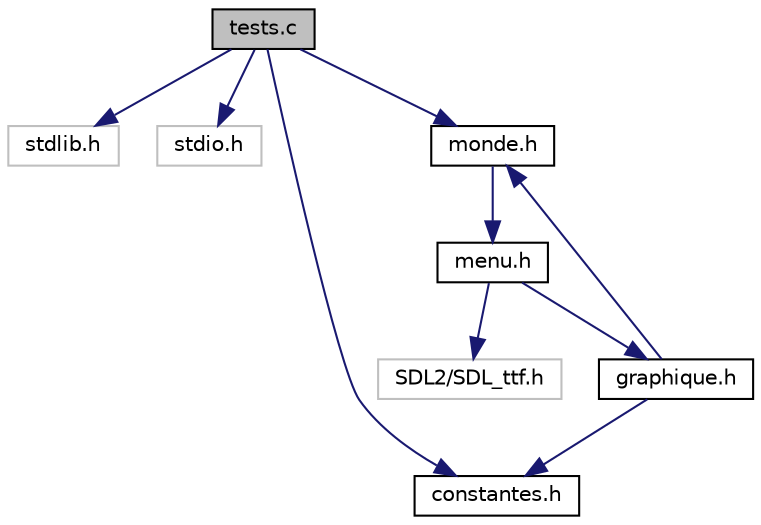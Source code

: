 digraph "tests.c"
{
 // LATEX_PDF_SIZE
  edge [fontname="Helvetica",fontsize="10",labelfontname="Helvetica",labelfontsize="10"];
  node [fontname="Helvetica",fontsize="10",shape=record];
  Node1 [label="tests.c",height=0.2,width=0.4,color="black", fillcolor="grey75", style="filled", fontcolor="black",tooltip="Module monde (tests)."];
  Node1 -> Node2 [color="midnightblue",fontsize="10",style="solid",fontname="Helvetica"];
  Node2 [label="stdlib.h",height=0.2,width=0.4,color="grey75", fillcolor="white", style="filled",tooltip=" "];
  Node1 -> Node3 [color="midnightblue",fontsize="10",style="solid",fontname="Helvetica"];
  Node3 [label="stdio.h",height=0.2,width=0.4,color="grey75", fillcolor="white", style="filled",tooltip=" "];
  Node1 -> Node4 [color="midnightblue",fontsize="10",style="solid",fontname="Helvetica"];
  Node4 [label="constantes.h",height=0.2,width=0.4,color="black", fillcolor="white", style="filled",URL="$constantes_8h.html",tooltip="En-tête pour les constantes."];
  Node1 -> Node5 [color="midnightblue",fontsize="10",style="solid",fontname="Helvetica"];
  Node5 [label="monde.h",height=0.2,width=0.4,color="black", fillcolor="white", style="filled",URL="$monde_8h.html",tooltip="Module de gestion des données du monde (en-tête)."];
  Node5 -> Node6 [color="midnightblue",fontsize="10",style="solid",fontname="Helvetica"];
  Node6 [label="menu.h",height=0.2,width=0.4,color="black", fillcolor="white", style="filled",URL="$menu_8h.html",tooltip="Module de gestion du menu du jeu."];
  Node6 -> Node7 [color="midnightblue",fontsize="10",style="solid",fontname="Helvetica"];
  Node7 [label="SDL2/SDL_ttf.h",height=0.2,width=0.4,color="grey75", fillcolor="white", style="filled",tooltip=" "];
  Node6 -> Node8 [color="midnightblue",fontsize="10",style="solid",fontname="Helvetica"];
  Node8 [label="graphique.h",height=0.2,width=0.4,color="black", fillcolor="white", style="filled",URL="$graphique_8h.html",tooltip="Module de gestion de l'affichage graphique (en-tête)."];
  Node8 -> Node4 [color="midnightblue",fontsize="10",style="solid",fontname="Helvetica"];
  Node8 -> Node5 [color="midnightblue",fontsize="10",style="solid",fontname="Helvetica"];
}
